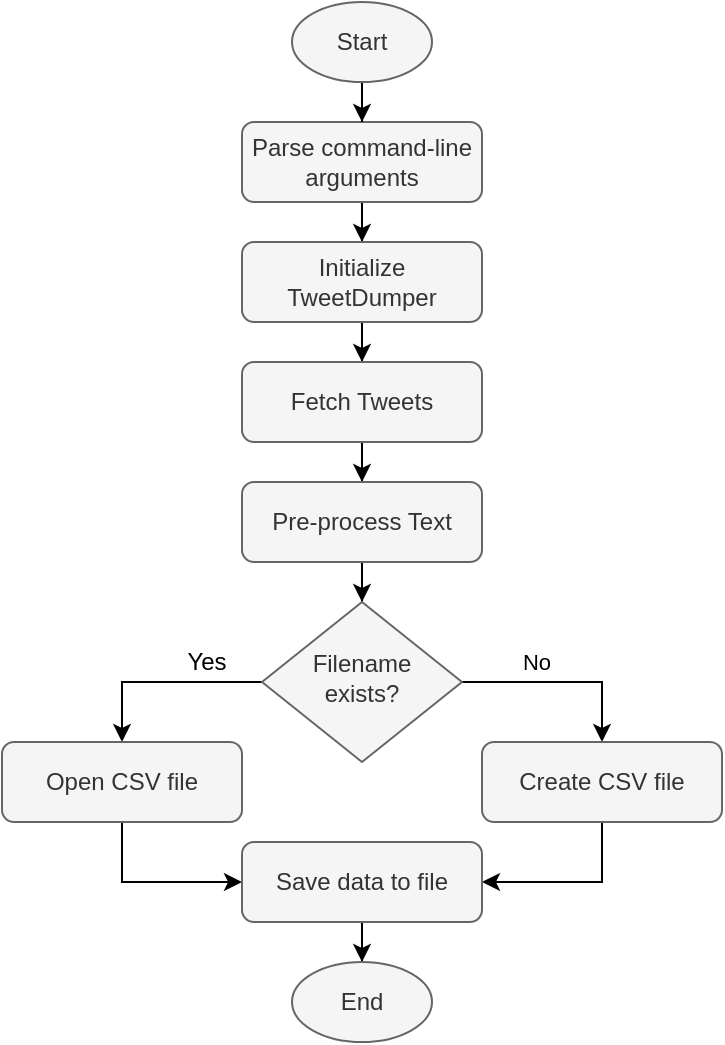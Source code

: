 <mxfile version="12.5.3" type="device"><diagram id="C5RBs43oDa-KdzZeNtuy" name="Page-1"><mxGraphModel dx="981" dy="590" grid="1" gridSize="10" guides="1" tooltips="1" connect="1" arrows="1" fold="1" page="1" pageScale="1" pageWidth="827" pageHeight="1169" math="0" shadow="0"><root><mxCell id="WIyWlLk6GJQsqaUBKTNV-0"/><mxCell id="WIyWlLk6GJQsqaUBKTNV-1" parent="WIyWlLk6GJQsqaUBKTNV-0"/><mxCell id="JRJUM6JyK418gg6sgm_B-1" value="" style="edgeStyle=orthogonalEdgeStyle;rounded=0;orthogonalLoop=1;jettySize=auto;html=1;" parent="WIyWlLk6GJQsqaUBKTNV-1" source="WIyWlLk6GJQsqaUBKTNV-3" target="JRJUM6JyK418gg6sgm_B-0" edge="1"><mxGeometry relative="1" as="geometry"/></mxCell><mxCell id="WIyWlLk6GJQsqaUBKTNV-3" value="Parse command-line&lt;br&gt;arguments" style="rounded=1;whiteSpace=wrap;html=1;fontSize=12;glass=0;strokeWidth=1;shadow=0;fillColor=#f5f5f5;strokeColor=#666666;fontColor=#333333;" parent="WIyWlLk6GJQsqaUBKTNV-1" vertex="1"><mxGeometry x="160" y="110" width="120" height="40" as="geometry"/></mxCell><mxCell id="JRJUM6JyK418gg6sgm_B-7" value="" style="edgeStyle=orthogonalEdgeStyle;rounded=0;orthogonalLoop=1;jettySize=auto;html=1;" parent="WIyWlLk6GJQsqaUBKTNV-1" source="JRJUM6JyK418gg6sgm_B-0" target="JRJUM6JyK418gg6sgm_B-6" edge="1"><mxGeometry relative="1" as="geometry"/></mxCell><mxCell id="JRJUM6JyK418gg6sgm_B-0" value="Initialize TweetDumper" style="rounded=1;whiteSpace=wrap;html=1;fontSize=12;glass=0;strokeWidth=1;shadow=0;fillColor=#f5f5f5;strokeColor=#666666;fontColor=#333333;" parent="WIyWlLk6GJQsqaUBKTNV-1" vertex="1"><mxGeometry x="160" y="170" width="120" height="40" as="geometry"/></mxCell><mxCell id="JRJUM6JyK418gg6sgm_B-9" value="" style="edgeStyle=orthogonalEdgeStyle;rounded=0;orthogonalLoop=1;jettySize=auto;html=1;" parent="WIyWlLk6GJQsqaUBKTNV-1" source="JRJUM6JyK418gg6sgm_B-6" target="JRJUM6JyK418gg6sgm_B-8" edge="1"><mxGeometry relative="1" as="geometry"/></mxCell><mxCell id="JRJUM6JyK418gg6sgm_B-6" value="Fetch Tweets" style="rounded=1;whiteSpace=wrap;html=1;fontSize=12;glass=0;strokeWidth=1;shadow=0;fillColor=#f5f5f5;strokeColor=#666666;fontColor=#333333;" parent="WIyWlLk6GJQsqaUBKTNV-1" vertex="1"><mxGeometry x="160" y="230" width="120" height="40" as="geometry"/></mxCell><mxCell id="JRJUM6JyK418gg6sgm_B-12" value="" style="edgeStyle=orthogonalEdgeStyle;rounded=0;orthogonalLoop=1;jettySize=auto;html=1;" parent="WIyWlLk6GJQsqaUBKTNV-1" source="JRJUM6JyK418gg6sgm_B-8" target="WIyWlLk6GJQsqaUBKTNV-6" edge="1"><mxGeometry relative="1" as="geometry"/></mxCell><mxCell id="JRJUM6JyK418gg6sgm_B-8" value="Pre-process Text" style="rounded=1;whiteSpace=wrap;html=1;fontSize=12;glass=0;strokeWidth=1;shadow=0;fillColor=#f5f5f5;strokeColor=#666666;fontColor=#333333;" parent="WIyWlLk6GJQsqaUBKTNV-1" vertex="1"><mxGeometry x="160" y="290" width="120" height="40" as="geometry"/></mxCell><mxCell id="JRJUM6JyK418gg6sgm_B-23" value="No" style="edgeStyle=orthogonalEdgeStyle;rounded=0;orthogonalLoop=1;jettySize=auto;html=1;entryX=0.5;entryY=0;entryDx=0;entryDy=0;" parent="WIyWlLk6GJQsqaUBKTNV-1" source="WIyWlLk6GJQsqaUBKTNV-6" target="JRJUM6JyK418gg6sgm_B-18" edge="1"><mxGeometry x="-0.274" y="10" relative="1" as="geometry"><mxPoint as="offset"/></mxGeometry></mxCell><mxCell id="JRJUM6JyK418gg6sgm_B-24" style="edgeStyle=orthogonalEdgeStyle;rounded=0;orthogonalLoop=1;jettySize=auto;html=1;entryX=0.5;entryY=0;entryDx=0;entryDy=0;" parent="WIyWlLk6GJQsqaUBKTNV-1" source="WIyWlLk6GJQsqaUBKTNV-6" target="JRJUM6JyK418gg6sgm_B-19" edge="1"><mxGeometry relative="1" as="geometry"/></mxCell><mxCell id="JRJUM6JyK418gg6sgm_B-29" value="Yes" style="text;html=1;align=center;verticalAlign=middle;resizable=0;points=[];labelBackgroundColor=#ffffff;" parent="JRJUM6JyK418gg6sgm_B-24" vertex="1" connectable="0"><mxGeometry x="-0.673" y="3" relative="1" as="geometry"><mxPoint x="-12" y="-13" as="offset"/></mxGeometry></mxCell><mxCell id="WIyWlLk6GJQsqaUBKTNV-6" value="Filename exists?" style="rhombus;whiteSpace=wrap;html=1;shadow=0;fontFamily=Helvetica;fontSize=12;align=center;strokeWidth=1;spacing=6;spacingTop=-4;fillColor=#f5f5f5;strokeColor=#666666;fontColor=#333333;" parent="WIyWlLk6GJQsqaUBKTNV-1" vertex="1"><mxGeometry x="170" y="350" width="100" height="80" as="geometry"/></mxCell><mxCell id="JRJUM6JyK418gg6sgm_B-26" style="edgeStyle=orthogonalEdgeStyle;rounded=0;orthogonalLoop=1;jettySize=auto;html=1;entryX=1;entryY=0.5;entryDx=0;entryDy=0;" parent="WIyWlLk6GJQsqaUBKTNV-1" source="JRJUM6JyK418gg6sgm_B-18" target="JRJUM6JyK418gg6sgm_B-20" edge="1"><mxGeometry relative="1" as="geometry"/></mxCell><mxCell id="JRJUM6JyK418gg6sgm_B-18" value="Create CSV file" style="rounded=1;whiteSpace=wrap;html=1;fontSize=12;glass=0;strokeWidth=1;shadow=0;fillColor=#f5f5f5;strokeColor=#666666;fontColor=#333333;" parent="WIyWlLk6GJQsqaUBKTNV-1" vertex="1"><mxGeometry x="280" y="420" width="120" height="40" as="geometry"/></mxCell><mxCell id="JRJUM6JyK418gg6sgm_B-25" style="edgeStyle=orthogonalEdgeStyle;rounded=0;orthogonalLoop=1;jettySize=auto;html=1;entryX=0;entryY=0.5;entryDx=0;entryDy=0;" parent="WIyWlLk6GJQsqaUBKTNV-1" source="JRJUM6JyK418gg6sgm_B-19" target="JRJUM6JyK418gg6sgm_B-20" edge="1"><mxGeometry relative="1" as="geometry"/></mxCell><mxCell id="JRJUM6JyK418gg6sgm_B-19" value="Open CSV file" style="rounded=1;whiteSpace=wrap;html=1;fontSize=12;glass=0;strokeWidth=1;shadow=0;fillColor=#f5f5f5;strokeColor=#666666;fontColor=#333333;" parent="WIyWlLk6GJQsqaUBKTNV-1" vertex="1"><mxGeometry x="40" y="420" width="120" height="40" as="geometry"/></mxCell><mxCell id="JRJUM6JyK418gg6sgm_B-27" style="edgeStyle=orthogonalEdgeStyle;rounded=0;orthogonalLoop=1;jettySize=auto;html=1;entryX=0.5;entryY=0;entryDx=0;entryDy=0;" parent="WIyWlLk6GJQsqaUBKTNV-1" source="JRJUM6JyK418gg6sgm_B-20" target="JRJUM6JyK418gg6sgm_B-22" edge="1"><mxGeometry relative="1" as="geometry"/></mxCell><mxCell id="JRJUM6JyK418gg6sgm_B-20" value="Save data to file" style="rounded=1;whiteSpace=wrap;html=1;fontSize=12;glass=0;strokeWidth=1;shadow=0;fillColor=#f5f5f5;strokeColor=#666666;fontColor=#333333;" parent="WIyWlLk6GJQsqaUBKTNV-1" vertex="1"><mxGeometry x="160" y="470" width="120" height="40" as="geometry"/></mxCell><mxCell id="JRJUM6JyK418gg6sgm_B-28" style="edgeStyle=orthogonalEdgeStyle;rounded=0;orthogonalLoop=1;jettySize=auto;html=1;entryX=0.5;entryY=0;entryDx=0;entryDy=0;" parent="WIyWlLk6GJQsqaUBKTNV-1" source="JRJUM6JyK418gg6sgm_B-21" target="WIyWlLk6GJQsqaUBKTNV-3" edge="1"><mxGeometry relative="1" as="geometry"/></mxCell><mxCell id="JRJUM6JyK418gg6sgm_B-21" value="Start" style="ellipse;whiteSpace=wrap;html=1;fillColor=#f5f5f5;strokeColor=#666666;fontColor=#333333;" parent="WIyWlLk6GJQsqaUBKTNV-1" vertex="1"><mxGeometry x="185" y="50" width="70" height="40" as="geometry"/></mxCell><mxCell id="JRJUM6JyK418gg6sgm_B-22" value="End" style="ellipse;whiteSpace=wrap;html=1;fillColor=#f5f5f5;strokeColor=#666666;fontColor=#333333;" parent="WIyWlLk6GJQsqaUBKTNV-1" vertex="1"><mxGeometry x="185" y="530" width="70" height="40" as="geometry"/></mxCell></root></mxGraphModel></diagram></mxfile>